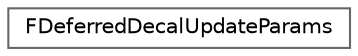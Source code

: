 digraph "Graphical Class Hierarchy"
{
 // INTERACTIVE_SVG=YES
 // LATEX_PDF_SIZE
  bgcolor="transparent";
  edge [fontname=Helvetica,fontsize=10,labelfontname=Helvetica,labelfontsize=10];
  node [fontname=Helvetica,fontsize=10,shape=box,height=0.2,width=0.4];
  rankdir="LR";
  Node0 [id="Node000000",label="FDeferredDecalUpdateParams",height=0.2,width=0.4,color="grey40", fillcolor="white", style="filled",URL="$d1/d2a/structFDeferredDecalUpdateParams.html",tooltip=" "];
}
